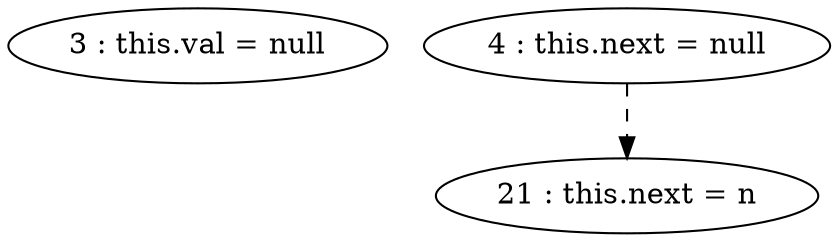 digraph G {
"3 : this.val = null"
"4 : this.next = null"
"4 : this.next = null" -> "21 : this.next = n" [style=dashed]
"21 : this.next = n"
}